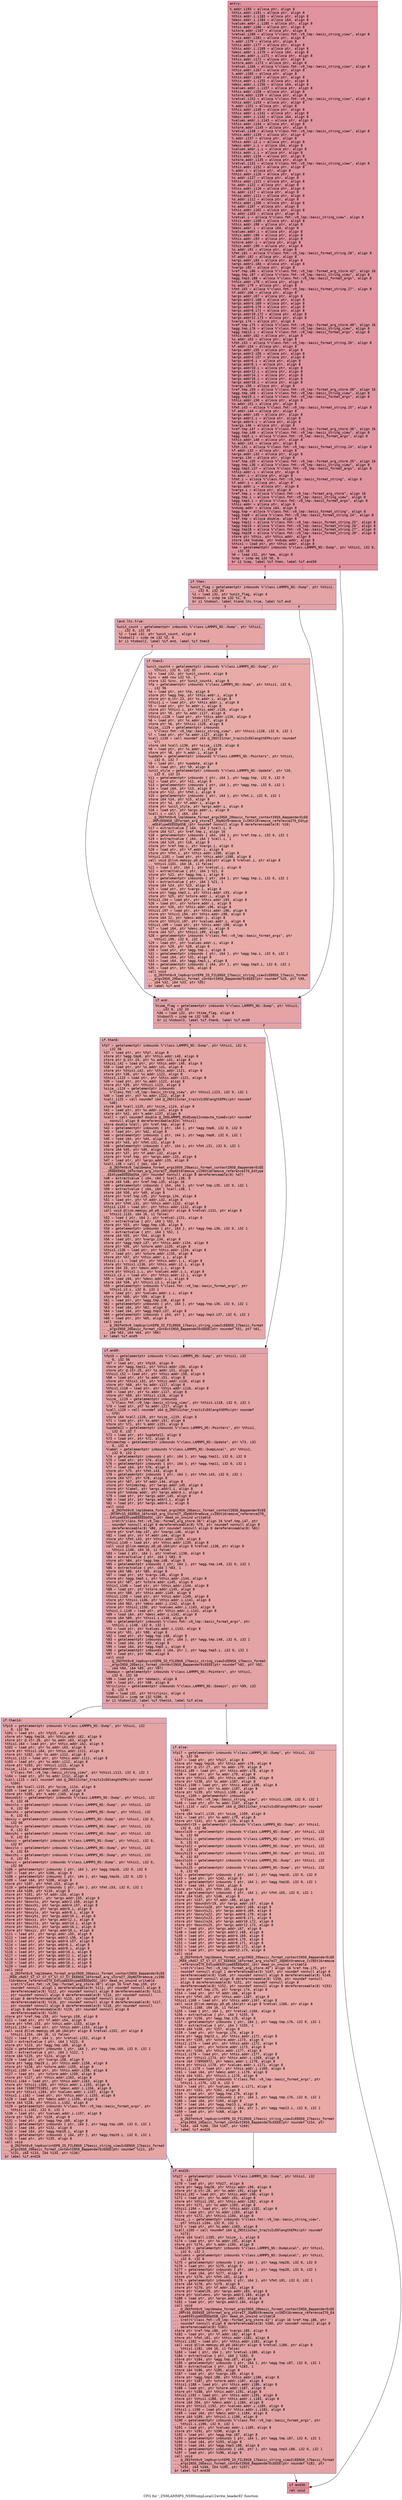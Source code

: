 digraph "CFG for '_ZN9LAMMPS_NS9DumpLocal12write_headerEl' function" {
	label="CFG for '_ZN9LAMMPS_NS9DumpLocal12write_headerEl' function";

	Node0x55e11c5888f0 [shape=record,color="#b70d28ff", style=filled, fillcolor="#b70d2870" fontname="Courier",label="{entry:\l|  %.addr.i193 = alloca ptr, align 8\l  %this.addr.i191 = alloca ptr, align 8\l  %this.addr.i.i183 = alloca ptr, align 8\l  %desc.addr.i.i184 = alloca i64, align 8\l  %values.addr.i.i185 = alloca ptr, align 8\l  %this.addr.i186 = alloca ptr, align 8\l  %store.addr.i187 = alloca ptr, align 8\l  %retval.i180 = alloca %\"class.fmt::v9_lmp::basic_string_view\", align 8\l  %this.addr.i181 = alloca ptr, align 8\l  %.addr.i179 = alloca ptr, align 8\l  %this.addr.i177 = alloca ptr, align 8\l  %this.addr.i.i169 = alloca ptr, align 8\l  %desc.addr.i.i170 = alloca i64, align 8\l  %values.addr.i.i171 = alloca ptr, align 8\l  %this.addr.i172 = alloca ptr, align 8\l  %store.addr.i173 = alloca ptr, align 8\l  %retval.i166 = alloca %\"class.fmt::v9_lmp::basic_string_view\", align 8\l  %this.addr.i167 = alloca ptr, align 8\l  %.addr.i165 = alloca ptr, align 8\l  %this.addr.i163 = alloca ptr, align 8\l  %this.addr.i.i155 = alloca ptr, align 8\l  %desc.addr.i.i156 = alloca i64, align 8\l  %values.addr.i.i157 = alloca ptr, align 8\l  %this.addr.i158 = alloca ptr, align 8\l  %store.addr.i159 = alloca ptr, align 8\l  %retval.i152 = alloca %\"class.fmt::v9_lmp::basic_string_view\", align 8\l  %this.addr.i153 = alloca ptr, align 8\l  %.addr.i151 = alloca ptr, align 8\l  %this.addr.i149 = alloca ptr, align 8\l  %this.addr.i.i141 = alloca ptr, align 8\l  %desc.addr.i.i142 = alloca i64, align 8\l  %values.addr.i.i143 = alloca ptr, align 8\l  %this.addr.i144 = alloca ptr, align 8\l  %store.addr.i145 = alloca ptr, align 8\l  %retval.i138 = alloca %\"class.fmt::v9_lmp::basic_string_view\", align 8\l  %this.addr.i139 = alloca ptr, align 8\l  %.addr.i137 = alloca ptr, align 8\l  %this.addr.i2.i = alloca ptr, align 8\l  %desc.addr.i.i = alloca i64, align 8\l  %values.addr.i.i = alloca ptr, align 8\l  %this.addr.i.i = alloca ptr, align 8\l  %this.addr.i134 = alloca ptr, align 8\l  %store.addr.i135 = alloca ptr, align 8\l  %retval.i131 = alloca %\"class.fmt::v9_lmp::basic_string_view\", align 8\l  %this.addr.i132 = alloca ptr, align 8\l  %.addr.i = alloca ptr, align 8\l  %this.addr.i126 = alloca ptr, align 8\l  %s.addr.i127 = alloca ptr, align 8\l  %this.addr.i121 = alloca ptr, align 8\l  %s.addr.i122 = alloca ptr, align 8\l  %this.addr.i116 = alloca ptr, align 8\l  %s.addr.i117 = alloca ptr, align 8\l  %this.addr.i111 = alloca ptr, align 8\l  %s.addr.i112 = alloca ptr, align 8\l  %this.addr.i106 = alloca ptr, align 8\l  %s.addr.i107 = alloca ptr, align 8\l  %this.addr.i102 = alloca ptr, align 8\l  %s.addr.i103 = alloca ptr, align 8\l  %retval.i = alloca %\"class.fmt::v9_lmp::basic_string_view\", align 8\l  %this.addr.i100 = alloca ptr, align 8\l  %this.addr.i98 = alloca ptr, align 8\l  %desc.addr.i = alloca i64, align 8\l  %values.addr.i = alloca ptr, align 8\l  %this.addr.i96 = alloca ptr, align 8\l  %this.addr.i93 = alloca ptr, align 8\l  %store.addr.i = alloca ptr, align 8\l  %this.addr.i90 = alloca ptr, align 8\l  %s.addr.i91 = alloca ptr, align 8\l  %fmt.i81 = alloca %\"class.fmt::v9_lmp::basic_format_string.28\", align 8\l  %f.addr.i82 = alloca ptr, align 8\l  %args.addr.i83 = alloca ptr, align 8\l  %args.addr2.i84 = alloca ptr, align 8\l  %vargs.i85 = alloca ptr, align 8\l  %ref.tmp.i86 = alloca %\"class.fmt::v9_lmp::format_arg_store.42\", align 16\l  %agg.tmp.i87 = alloca %\"class.fmt::v9_lmp::basic_string_view\", align 8\l  %agg.tmp3.i88 = alloca %\"class.fmt::v9_lmp::basic_format_args\", align 8\l  %this.addr.i78 = alloca ptr, align 8\l  %s.addr.i79 = alloca ptr, align 8\l  %fmt.i65 = alloca %\"class.fmt::v9_lmp::basic_format_string.27\", align 8\l  %f.addr.i66 = alloca ptr, align 8\l  %args.addr.i67 = alloca ptr, align 8\l  %args.addr2.i68 = alloca ptr, align 8\l  %args.addr4.i69 = alloca ptr, align 8\l  %args.addr6.i70 = alloca ptr, align 8\l  %args.addr8.i71 = alloca ptr, align 8\l  %args.addr10.i72 = alloca ptr, align 8\l  %args.addr12.i73 = alloca ptr, align 8\l  %vargs.i74 = alloca ptr, align 8\l  %ref.tmp.i75 = alloca %\"class.fmt::v9_lmp::format_arg_store.40\", align 16\l  %agg.tmp.i76 = alloca %\"class.fmt::v9_lmp::basic_string_view\", align 8\l  %agg.tmp13.i = alloca %\"class.fmt::v9_lmp::basic_format_args\", align 8\l  %this.addr.i62 = alloca ptr, align 8\l  %s.addr.i63 = alloca ptr, align 8\l  %fmt.i53 = alloca %\"class.fmt::v9_lmp::basic_format_string.26\", align 8\l  %f.addr.i54 = alloca ptr, align 8\l  %args.addr.i55 = alloca ptr, align 8\l  %args.addr2.i56 = alloca ptr, align 8\l  %args.addr4.i57 = alloca ptr, align 8\l  %args.addr6.i = alloca ptr, align 8\l  %args.addr8.i = alloca ptr, align 8\l  %args.addr10.i = alloca ptr, align 8\l  %args.addr12.i = alloca ptr, align 8\l  %args.addr14.i = alloca ptr, align 8\l  %args.addr16.i = alloca ptr, align 8\l  %args.addr18.i = alloca ptr, align 8\l  %vargs.i58 = alloca ptr, align 8\l  %ref.tmp.i59 = alloca %\"class.fmt::v9_lmp::format_arg_store.38\", align 16\l  %agg.tmp.i60 = alloca %\"class.fmt::v9_lmp::basic_string_view\", align 8\l  %agg.tmp19.i = alloca %\"class.fmt::v9_lmp::basic_format_args\", align 8\l  %this.addr.i50 = alloca ptr, align 8\l  %s.addr.i51 = alloca ptr, align 8\l  %fmt.i43 = alloca %\"class.fmt::v9_lmp::basic_format_string.25\", align 8\l  %f.addr.i44 = alloca ptr, align 8\l  %args.addr.i45 = alloca ptr, align 8\l  %args.addr2.i = alloca ptr, align 8\l  %args.addr4.i = alloca ptr, align 8\l  %vargs.i46 = alloca ptr, align 8\l  %ref.tmp.i47 = alloca %\"class.fmt::v9_lmp::format_arg_store.36\", align 16\l  %agg.tmp.i48 = alloca %\"class.fmt::v9_lmp::basic_string_view\", align 8\l  %agg.tmp5.i = alloca %\"class.fmt::v9_lmp::basic_format_args\", align 8\l  %this.addr.i40 = alloca ptr, align 8\l  %s.addr.i41 = alloca ptr, align 8\l  %fmt.i31 = alloca %\"class.fmt::v9_lmp::basic_format_string.24\", align 8\l  %f.addr.i32 = alloca ptr, align 8\l  %args.addr.i33 = alloca ptr, align 8\l  %vargs.i34 = alloca ptr, align 8\l  %ref.tmp.i35 = alloca %\"class.fmt::v9_lmp::format_arg_store.35\", align 16\l  %agg.tmp.i36 = alloca %\"class.fmt::v9_lmp::basic_string_view\", align 8\l  %agg.tmp3.i37 = alloca %\"class.fmt::v9_lmp::basic_format_args\", align 8\l  %this.addr.i = alloca ptr, align 8\l  %s.addr.i = alloca ptr, align 8\l  %fmt.i = alloca %\"class.fmt::v9_lmp::basic_format_string\", align 8\l  %f.addr.i = alloca ptr, align 8\l  %args.addr.i = alloca ptr, align 8\l  %vargs.i = alloca ptr, align 8\l  %ref.tmp.i = alloca %\"class.fmt::v9_lmp::format_arg_store\", align 16\l  %agg.tmp.i = alloca %\"class.fmt::v9_lmp::basic_string_view\", align 8\l  %agg.tmp3.i = alloca %\"class.fmt::v9_lmp::basic_format_args\", align 8\l  %this.addr = alloca ptr, align 8\l  %ndump.addr = alloca i64, align 8\l  %agg.tmp = alloca %\"class.fmt::v9_lmp::basic_format_string\", align 8\l  %agg.tmp8 = alloca %\"class.fmt::v9_lmp::basic_format_string.24\", align 8\l  %ref.tmp = alloca double, align 8\l  %agg.tmp11 = alloca %\"class.fmt::v9_lmp::basic_format_string.25\", align 8\l  %agg.tmp16 = alloca %\"class.fmt::v9_lmp::basic_format_string.26\", align 8\l  %agg.tmp18 = alloca %\"class.fmt::v9_lmp::basic_format_string.27\", align 8\l  %agg.tmp28 = alloca %\"class.fmt::v9_lmp::basic_format_string.28\", align 8\l  store ptr %this, ptr %this.addr, align 8\l  store i64 %ndump, ptr %ndump.addr, align 8\l  %this1 = load ptr, ptr %this.addr, align 8\l  %me = getelementptr inbounds %\"class.LAMMPS_NS::Dump\", ptr %this1, i32 0,\l... i32 10\l  %0 = load i32, ptr %me, align 8\l  %cmp = icmp eq i32 %0, 0\l  br i1 %cmp, label %if.then, label %if.end30\l|{<s0>T|<s1>F}}"];
	Node0x55e11c5888f0:s0 -> Node0x55e11c5943d0[tooltip="entry -> if.then\nProbability 37.50%" ];
	Node0x55e11c5888f0:s1 -> Node0x55e11c594440[tooltip="entry -> if.end30\nProbability 62.50%" ];
	Node0x55e11c5943d0 [shape=record,color="#3d50c3ff", style=filled, fillcolor="#c32e3170" fontname="Courier",label="{if.then:\l|  %unit_flag = getelementptr inbounds %\"class.LAMMPS_NS::Dump\", ptr %this1,\l... i32 0, i32 34\l  %1 = load i32, ptr %unit_flag, align 4\l  %tobool = icmp ne i32 %1, 0\l  br i1 %tobool, label %land.lhs.true, label %if.end\l|{<s0>T|<s1>F}}"];
	Node0x55e11c5943d0:s0 -> Node0x55e11c594790[tooltip="if.then -> land.lhs.true\nProbability 62.50%" ];
	Node0x55e11c5943d0:s1 -> Node0x55e11c594810[tooltip="if.then -> if.end\nProbability 37.50%" ];
	Node0x55e11c594790 [shape=record,color="#3d50c3ff", style=filled, fillcolor="#c5333470" fontname="Courier",label="{land.lhs.true:\l|  %unit_count = getelementptr inbounds %\"class.LAMMPS_NS::Dump\", ptr %this1,\l... i32 0, i32 35\l  %2 = load i32, ptr %unit_count, align 8\l  %tobool2 = icmp ne i32 %2, 0\l  br i1 %tobool2, label %if.end, label %if.then3\l|{<s0>T|<s1>F}}"];
	Node0x55e11c594790:s0 -> Node0x55e11c594810[tooltip="land.lhs.true -> if.end\nProbability 62.50%" ];
	Node0x55e11c594790:s1 -> Node0x55e11c594b80[tooltip="land.lhs.true -> if.then3\nProbability 37.50%" ];
	Node0x55e11c594b80 [shape=record,color="#3d50c3ff", style=filled, fillcolor="#cc403a70" fontname="Courier",label="{if.then3:\l|  %unit_count4 = getelementptr inbounds %\"class.LAMMPS_NS::Dump\", ptr\l... %this1, i32 0, i32 35\l  %3 = load i32, ptr %unit_count4, align 8\l  %inc = add nsw i32 %3, 1\l  store i32 %inc, ptr %unit_count4, align 8\l  %fp = getelementptr inbounds %\"class.LAMMPS_NS::Dump\", ptr %this1, i32 0,\l... i32 56\l  %4 = load ptr, ptr %fp, align 8\l  store ptr %agg.tmp, ptr %this.addr.i, align 8\l  store ptr @.str.23, ptr %s.addr.i, align 8\l  %this1.i = load ptr, ptr %this.addr.i, align 8\l  %5 = load ptr, ptr %s.addr.i, align 8\l  store ptr %this1.i, ptr %this.addr.i126, align 8\l  store ptr %5, ptr %s.addr.i127, align 8\l  %this1.i128 = load ptr, ptr %this.addr.i126, align 8\l  %6 = load ptr, ptr %s.addr.i127, align 8\l  store ptr %6, ptr %this1.i128, align 8\l  %size_.i129 = getelementptr inbounds\l... %\"class.fmt::v9_lmp::basic_string_view\", ptr %this1.i128, i32 0, i32 1\l  %7 = load ptr, ptr %s.addr.i127, align 8\l  %call.i130 = call noundef i64 @_ZNSt11char_traitsIcE6lengthEPKc(ptr noundef\l... %7)\l  store i64 %call.i130, ptr %size_.i129, align 8\l  %8 = load ptr, ptr %s.addr.i, align 8\l  store ptr %8, ptr %.addr.i, align 8\l  %update = getelementptr inbounds %\"class.LAMMPS_NS::Pointers\", ptr %this1,\l... i32 0, i32 7\l  %9 = load ptr, ptr %update, align 8\l  %10 = load ptr, ptr %9, align 8\l  %unit_style = getelementptr inbounds %\"class.LAMMPS_NS::Update\", ptr %10,\l... i32 0, i32 23\l  %11 = getelementptr inbounds \{ ptr, i64 \}, ptr %agg.tmp, i32 0, i32 0\l  %12 = load ptr, ptr %11, align 8\l  %13 = getelementptr inbounds \{ ptr, i64 \}, ptr %agg.tmp, i32 0, i32 1\l  %14 = load i64, ptr %13, align 8\l  store ptr %12, ptr %fmt.i, align 8\l  %15 = getelementptr inbounds \{ ptr, i64 \}, ptr %fmt.i, i32 0, i32 1\l  store i64 %14, ptr %15, align 8\l  store ptr %4, ptr %f.addr.i, align 8\l  store ptr %unit_style, ptr %args.addr.i, align 8\l  %16 = load ptr, ptr %args.addr.i, align 8\l  %call.i = call \{ i64, i64 \}\l... @_ZN3fmt6v9_lmp16make_format_argsINS0_20basic_format_contextINS0_8appenderEcEE\l...JRPcEEENS0_16format_arg_storeIT_JDpNSt9remove_cvINSt16remove_referenceIT0_E4typ\l...eEE4typeEEEEDpOSB_(ptr noundef nonnull align 8 dereferenceable(8) %16)\l  %17 = extractvalue \{ i64, i64 \} %call.i, 0\l  store i64 %17, ptr %ref.tmp.i, align 16\l  %18 = getelementptr inbounds \{ i64, i64 \}, ptr %ref.tmp.i, i32 0, i32 1\l  %19 = extractvalue \{ i64, i64 \} %call.i, 1\l  store i64 %19, ptr %18, align 8\l  store ptr %ref.tmp.i, ptr %vargs.i, align 8\l  %20 = load ptr, ptr %f.addr.i, align 8\l  store ptr %fmt.i, ptr %this.addr.i100, align 8\l  %this1.i101 = load ptr, ptr %this.addr.i100, align 8\l  call void @llvm.memcpy.p0.p0.i64(ptr align 8 %retval.i, ptr align 8\l... %this1.i101, i64 16, i1 false)\l  %21 = load \{ ptr, i64 \}, ptr %retval.i, align 8\l  %22 = extractvalue \{ ptr, i64 \} %21, 0\l  store ptr %22, ptr %agg.tmp.i, align 8\l  %23 = getelementptr inbounds \{ ptr, i64 \}, ptr %agg.tmp.i, i32 0, i32 1\l  %24 = extractvalue \{ ptr, i64 \} %21, 1\l  store i64 %24, ptr %23, align 8\l  %25 = load ptr, ptr %vargs.i, align 8\l  store ptr %agg.tmp3.i, ptr %this.addr.i93, align 8\l  store ptr %25, ptr %store.addr.i, align 8\l  %this1.i94 = load ptr, ptr %this.addr.i93, align 8\l  %26 = load ptr, ptr %store.addr.i, align 8\l  store ptr %26, ptr %this.addr.i96, align 8\l  %this1.i97 = load ptr, ptr %this.addr.i96, align 8\l  store ptr %this1.i94, ptr %this.addr.i98, align 8\l  store i64 12, ptr %desc.addr.i, align 8\l  store ptr %this1.i97, ptr %values.addr.i, align 8\l  %this1.i99 = load ptr, ptr %this.addr.i98, align 8\l  %27 = load i64, ptr %desc.addr.i, align 8\l  store i64 %27, ptr %this1.i99, align 8\l  %28 = getelementptr inbounds %\"class.fmt::v9_lmp::basic_format_args\", ptr\l... %this1.i99, i32 0, i32 1\l  %29 = load ptr, ptr %values.addr.i, align 8\l  store ptr %29, ptr %28, align 8\l  %30 = load ptr, ptr %agg.tmp.i, align 8\l  %31 = getelementptr inbounds \{ ptr, i64 \}, ptr %agg.tmp.i, i32 0, i32 1\l  %32 = load i64, ptr %31, align 8\l  %33 = load i64, ptr %agg.tmp3.i, align 8\l  %34 = getelementptr inbounds \{ i64, ptr \}, ptr %agg.tmp3.i, i32 0, i32 1\l  %35 = load ptr, ptr %34, align 8\l  call void\l... @_ZN3fmt6v9_lmp6vprintEP8_IO_FILENS0_17basic_string_viewIcEENS0_17basic_format\l..._argsINS0_20basic_format_contextINS0_8appenderEcEEEE(ptr noundef %20, ptr %30,\l... i64 %32, i64 %33, ptr %35)\l  br label %if.end\l}"];
	Node0x55e11c594b80 -> Node0x55e11c594810[tooltip="if.then3 -> if.end\nProbability 100.00%" ];
	Node0x55e11c594810 [shape=record,color="#3d50c3ff", style=filled, fillcolor="#c32e3170" fontname="Courier",label="{if.end:\l|  %time_flag = getelementptr inbounds %\"class.LAMMPS_NS::Dump\", ptr %this1,\l... i32 0, i32 33\l  %36 = load i32, ptr %time_flag, align 8\l  %tobool5 = icmp ne i32 %36, 0\l  br i1 %tobool5, label %if.then6, label %if.end9\l|{<s0>T|<s1>F}}"];
	Node0x55e11c594810:s0 -> Node0x55e11c599270[tooltip="if.end -> if.then6\nProbability 62.50%" ];
	Node0x55e11c594810:s1 -> Node0x55e11c5992f0[tooltip="if.end -> if.end9\nProbability 37.50%" ];
	Node0x55e11c599270 [shape=record,color="#3d50c3ff", style=filled, fillcolor="#c5333470" fontname="Courier",label="{if.then6:\l|  %fp7 = getelementptr inbounds %\"class.LAMMPS_NS::Dump\", ptr %this1, i32 0,\l... i32 56\l  %37 = load ptr, ptr %fp7, align 8\l  store ptr %agg.tmp8, ptr %this.addr.i40, align 8\l  store ptr @.str.24, ptr %s.addr.i41, align 8\l  %this1.i42 = load ptr, ptr %this.addr.i40, align 8\l  %38 = load ptr, ptr %s.addr.i41, align 8\l  store ptr %this1.i42, ptr %this.addr.i121, align 8\l  store ptr %38, ptr %s.addr.i122, align 8\l  %this1.i123 = load ptr, ptr %this.addr.i121, align 8\l  %39 = load ptr, ptr %s.addr.i122, align 8\l  store ptr %39, ptr %this1.i123, align 8\l  %size_.i124 = getelementptr inbounds\l... %\"class.fmt::v9_lmp::basic_string_view\", ptr %this1.i123, i32 0, i32 1\l  %40 = load ptr, ptr %s.addr.i122, align 8\l  %call.i125 = call noundef i64 @_ZNSt11char_traitsIcE6lengthEPKc(ptr noundef\l... %40)\l  store i64 %call.i125, ptr %size_.i124, align 8\l  %41 = load ptr, ptr %s.addr.i41, align 8\l  store ptr %41, ptr %.addr.i137, align 8\l  %call = call noundef double @_ZN9LAMMPS_NS4Dump12compute_timeEv(ptr noundef\l... nonnull align 8 dereferenceable(824) %this1)\l  store double %call, ptr %ref.tmp, align 8\l  %42 = getelementptr inbounds \{ ptr, i64 \}, ptr %agg.tmp8, i32 0, i32 0\l  %43 = load ptr, ptr %42, align 8\l  %44 = getelementptr inbounds \{ ptr, i64 \}, ptr %agg.tmp8, i32 0, i32 1\l  %45 = load i64, ptr %44, align 8\l  store ptr %43, ptr %fmt.i31, align 8\l  %46 = getelementptr inbounds \{ ptr, i64 \}, ptr %fmt.i31, i32 0, i32 1\l  store i64 %45, ptr %46, align 8\l  store ptr %37, ptr %f.addr.i32, align 8\l  store ptr %ref.tmp, ptr %args.addr.i33, align 8\l  %47 = load ptr, ptr %args.addr.i33, align 8\l  %call.i38 = call \{ i64, i64 \}\l... @_ZN3fmt6v9_lmp16make_format_argsINS0_20basic_format_contextINS0_8appenderEcEE\l...JRdEEENS0_16format_arg_storeIT_JDpNSt9remove_cvINSt16remove_referenceIT0_E4type\l...EE4typeEEEEDpOSA_(ptr noundef nonnull align 8 dereferenceable(8) %47)\l  %48 = extractvalue \{ i64, i64 \} %call.i38, 0\l  store i64 %48, ptr %ref.tmp.i35, align 16\l  %49 = getelementptr inbounds \{ i64, i64 \}, ptr %ref.tmp.i35, i32 0, i32 1\l  %50 = extractvalue \{ i64, i64 \} %call.i38, 1\l  store i64 %50, ptr %49, align 8\l  store ptr %ref.tmp.i35, ptr %vargs.i34, align 8\l  %51 = load ptr, ptr %f.addr.i32, align 8\l  store ptr %fmt.i31, ptr %this.addr.i132, align 8\l  %this1.i133 = load ptr, ptr %this.addr.i132, align 8\l  call void @llvm.memcpy.p0.p0.i64(ptr align 8 %retval.i131, ptr align 8\l... %this1.i133, i64 16, i1 false)\l  %52 = load \{ ptr, i64 \}, ptr %retval.i131, align 8\l  %53 = extractvalue \{ ptr, i64 \} %52, 0\l  store ptr %53, ptr %agg.tmp.i36, align 8\l  %54 = getelementptr inbounds \{ ptr, i64 \}, ptr %agg.tmp.i36, i32 0, i32 1\l  %55 = extractvalue \{ ptr, i64 \} %52, 1\l  store i64 %55, ptr %54, align 8\l  %56 = load ptr, ptr %vargs.i34, align 8\l  store ptr %agg.tmp3.i37, ptr %this.addr.i134, align 8\l  store ptr %56, ptr %store.addr.i135, align 8\l  %this1.i136 = load ptr, ptr %this.addr.i134, align 8\l  %57 = load ptr, ptr %store.addr.i135, align 8\l  store ptr %57, ptr %this.addr.i.i, align 8\l  %this1.i.i = load ptr, ptr %this.addr.i.i, align 8\l  store ptr %this1.i136, ptr %this.addr.i2.i, align 8\l  store i64 10, ptr %desc.addr.i.i, align 8\l  store ptr %this1.i.i, ptr %values.addr.i.i, align 8\l  %this1.i3.i = load ptr, ptr %this.addr.i2.i, align 8\l  %58 = load i64, ptr %desc.addr.i.i, align 8\l  store i64 %58, ptr %this1.i3.i, align 8\l  %59 = getelementptr inbounds %\"class.fmt::v9_lmp::basic_format_args\", ptr\l... %this1.i3.i, i32 0, i32 1\l  %60 = load ptr, ptr %values.addr.i.i, align 8\l  store ptr %60, ptr %59, align 8\l  %61 = load ptr, ptr %agg.tmp.i36, align 8\l  %62 = getelementptr inbounds \{ ptr, i64 \}, ptr %agg.tmp.i36, i32 0, i32 1\l  %63 = load i64, ptr %62, align 8\l  %64 = load i64, ptr %agg.tmp3.i37, align 8\l  %65 = getelementptr inbounds \{ i64, ptr \}, ptr %agg.tmp3.i37, i32 0, i32 1\l  %66 = load ptr, ptr %65, align 8\l  call void\l... @_ZN3fmt6v9_lmp6vprintEP8_IO_FILENS0_17basic_string_viewIcEENS0_17basic_format\l..._argsINS0_20basic_format_contextINS0_8appenderEcEEEE(ptr noundef %51, ptr %61,\l... i64 %63, i64 %64, ptr %66)\l  br label %if.end9\l}"];
	Node0x55e11c599270 -> Node0x55e11c5992f0[tooltip="if.then6 -> if.end9\nProbability 100.00%" ];
	Node0x55e11c5992f0 [shape=record,color="#3d50c3ff", style=filled, fillcolor="#c32e3170" fontname="Courier",label="{if.end9:\l|  %fp10 = getelementptr inbounds %\"class.LAMMPS_NS::Dump\", ptr %this1, i32\l... 0, i32 56\l  %67 = load ptr, ptr %fp10, align 8\l  store ptr %agg.tmp11, ptr %this.addr.i50, align 8\l  store ptr @.str.25, ptr %s.addr.i51, align 8\l  %this1.i52 = load ptr, ptr %this.addr.i50, align 8\l  %68 = load ptr, ptr %s.addr.i51, align 8\l  store ptr %this1.i52, ptr %this.addr.i116, align 8\l  store ptr %68, ptr %s.addr.i117, align 8\l  %this1.i118 = load ptr, ptr %this.addr.i116, align 8\l  %69 = load ptr, ptr %s.addr.i117, align 8\l  store ptr %69, ptr %this1.i118, align 8\l  %size_.i119 = getelementptr inbounds\l... %\"class.fmt::v9_lmp::basic_string_view\", ptr %this1.i118, i32 0, i32 1\l  %70 = load ptr, ptr %s.addr.i117, align 8\l  %call.i120 = call noundef i64 @_ZNSt11char_traitsIcE6lengthEPKc(ptr noundef\l... %70)\l  store i64 %call.i120, ptr %size_.i119, align 8\l  %71 = load ptr, ptr %s.addr.i51, align 8\l  store ptr %71, ptr %.addr.i151, align 8\l  %update12 = getelementptr inbounds %\"class.LAMMPS_NS::Pointers\", ptr %this1,\l... i32 0, i32 7\l  %72 = load ptr, ptr %update12, align 8\l  %73 = load ptr, ptr %72, align 8\l  %ntimestep = getelementptr inbounds %\"class.LAMMPS_NS::Update\", ptr %73, i32\l... 0, i32 4\l  %label = getelementptr inbounds %\"class.LAMMPS_NS::DumpLocal\", ptr %this1,\l... i32 0, i32 2\l  %74 = getelementptr inbounds \{ ptr, i64 \}, ptr %agg.tmp11, i32 0, i32 0\l  %75 = load ptr, ptr %74, align 8\l  %76 = getelementptr inbounds \{ ptr, i64 \}, ptr %agg.tmp11, i32 0, i32 1\l  %77 = load i64, ptr %76, align 8\l  store ptr %75, ptr %fmt.i43, align 8\l  %78 = getelementptr inbounds \{ ptr, i64 \}, ptr %fmt.i43, i32 0, i32 1\l  store i64 %77, ptr %78, align 8\l  store ptr %67, ptr %f.addr.i44, align 8\l  store ptr %ntimestep, ptr %args.addr.i45, align 8\l  store ptr %label, ptr %args.addr2.i, align 8\l  store ptr %ndump.addr, ptr %args.addr4.i, align 8\l  %79 = load ptr, ptr %args.addr.i45, align 8\l  %80 = load ptr, ptr %args.addr2.i, align 8\l  %81 = load ptr, ptr %args.addr4.i, align 8\l  call void\l... @_ZN3fmt6v9_lmp16make_format_argsINS0_20basic_format_contextINS0_8appenderEcEE\l...JRlRPcS5_EEENS0_16format_arg_storeIT_JDpNSt9remove_cvINSt16remove_referenceIT0_\l...E4typeEE4typeEEEEDpOSC_(ptr dead_on_unwind writable\l... sret(%\"class.fmt::v9_lmp::format_arg_store.36\") align 16 %ref.tmp.i47, ptr\l... noundef nonnull align 8 dereferenceable(8) %79, ptr noundef nonnull align 8\l... dereferenceable(8) %80, ptr noundef nonnull align 8 dereferenceable(8) %81)\l  store ptr %ref.tmp.i47, ptr %vargs.i46, align 8\l  %82 = load ptr, ptr %f.addr.i44, align 8\l  store ptr %fmt.i43, ptr %this.addr.i139, align 8\l  %this1.i140 = load ptr, ptr %this.addr.i139, align 8\l  call void @llvm.memcpy.p0.p0.i64(ptr align 8 %retval.i138, ptr align 8\l... %this1.i140, i64 16, i1 false)\l  %83 = load \{ ptr, i64 \}, ptr %retval.i138, align 8\l  %84 = extractvalue \{ ptr, i64 \} %83, 0\l  store ptr %84, ptr %agg.tmp.i48, align 8\l  %85 = getelementptr inbounds \{ ptr, i64 \}, ptr %agg.tmp.i48, i32 0, i32 1\l  %86 = extractvalue \{ ptr, i64 \} %83, 1\l  store i64 %86, ptr %85, align 8\l  %87 = load ptr, ptr %vargs.i46, align 8\l  store ptr %agg.tmp5.i, ptr %this.addr.i144, align 8\l  store ptr %87, ptr %store.addr.i145, align 8\l  %this1.i146 = load ptr, ptr %this.addr.i144, align 8\l  %88 = load ptr, ptr %store.addr.i145, align 8\l  store ptr %88, ptr %this.addr.i149, align 8\l  %this1.i150 = load ptr, ptr %this.addr.i149, align 8\l  store ptr %this1.i146, ptr %this.addr.i.i141, align 8\l  store i64 963, ptr %desc.addr.i.i142, align 8\l  store ptr %this1.i150, ptr %values.addr.i.i143, align 8\l  %this1.i.i148 = load ptr, ptr %this.addr.i.i141, align 8\l  %89 = load i64, ptr %desc.addr.i.i142, align 8\l  store i64 %89, ptr %this1.i.i148, align 8\l  %90 = getelementptr inbounds %\"class.fmt::v9_lmp::basic_format_args\", ptr\l... %this1.i.i148, i32 0, i32 1\l  %91 = load ptr, ptr %values.addr.i.i143, align 8\l  store ptr %91, ptr %90, align 8\l  %92 = load ptr, ptr %agg.tmp.i48, align 8\l  %93 = getelementptr inbounds \{ ptr, i64 \}, ptr %agg.tmp.i48, i32 0, i32 1\l  %94 = load i64, ptr %93, align 8\l  %95 = load i64, ptr %agg.tmp5.i, align 8\l  %96 = getelementptr inbounds \{ i64, ptr \}, ptr %agg.tmp5.i, i32 0, i32 1\l  %97 = load ptr, ptr %96, align 8\l  call void\l... @_ZN3fmt6v9_lmp6vprintEP8_IO_FILENS0_17basic_string_viewIcEENS0_17basic_format\l..._argsINS0_20basic_format_contextINS0_8appenderEcEEEE(ptr noundef %82, ptr %92,\l... i64 %94, i64 %95, ptr %97)\l  %domain = getelementptr inbounds %\"class.LAMMPS_NS::Pointers\", ptr %this1,\l... i32 0, i32 10\l  %98 = load ptr, ptr %domain, align 8\l  %99 = load ptr, ptr %98, align 8\l  %triclinic = getelementptr inbounds %\"class.LAMMPS_NS::Domain\", ptr %99, i32\l... 0, i32 9\l  %100 = load i32, ptr %triclinic, align 4\l  %tobool13 = icmp ne i32 %100, 0\l  br i1 %tobool13, label %if.then14, label %if.else\l|{<s0>T|<s1>F}}"];
	Node0x55e11c5992f0:s0 -> Node0x55e11c59aec0[tooltip="if.end9 -> if.then14\nProbability 62.50%" ];
	Node0x55e11c5992f0:s1 -> Node0x55e11c59afa0[tooltip="if.end9 -> if.else\nProbability 37.50%" ];
	Node0x55e11c59aec0 [shape=record,color="#3d50c3ff", style=filled, fillcolor="#c5333470" fontname="Courier",label="{if.then14:\l|  %fp15 = getelementptr inbounds %\"class.LAMMPS_NS::Dump\", ptr %this1, i32\l... 0, i32 56\l  %101 = load ptr, ptr %fp15, align 8\l  store ptr %agg.tmp16, ptr %this.addr.i62, align 8\l  store ptr @.str.26, ptr %s.addr.i63, align 8\l  %this1.i64 = load ptr, ptr %this.addr.i62, align 8\l  %102 = load ptr, ptr %s.addr.i63, align 8\l  store ptr %this1.i64, ptr %this.addr.i111, align 8\l  store ptr %102, ptr %s.addr.i112, align 8\l  %this1.i113 = load ptr, ptr %this.addr.i111, align 8\l  %103 = load ptr, ptr %s.addr.i112, align 8\l  store ptr %103, ptr %this1.i113, align 8\l  %size_.i114 = getelementptr inbounds\l... %\"class.fmt::v9_lmp::basic_string_view\", ptr %this1.i113, i32 0, i32 1\l  %104 = load ptr, ptr %s.addr.i112, align 8\l  %call.i115 = call noundef i64 @_ZNSt11char_traitsIcE6lengthEPKc(ptr noundef\l... %104)\l  store i64 %call.i115, ptr %size_.i114, align 8\l  %105 = load ptr, ptr %s.addr.i63, align 8\l  store ptr %105, ptr %.addr.i165, align 8\l  %boundstr = getelementptr inbounds %\"class.LAMMPS_NS::Dump\", ptr %this1, i32\l... 0, i32 46\l  %boxxlo = getelementptr inbounds %\"class.LAMMPS_NS::Dump\", ptr %this1, i32\l... 0, i32 60\l  %boxxhi = getelementptr inbounds %\"class.LAMMPS_NS::Dump\", ptr %this1, i32\l... 0, i32 61\l  %boxxy = getelementptr inbounds %\"class.LAMMPS_NS::Dump\", ptr %this1, i32 0,\l... i32 66\l  %boxylo = getelementptr inbounds %\"class.LAMMPS_NS::Dump\", ptr %this1, i32\l... 0, i32 62\l  %boxyhi = getelementptr inbounds %\"class.LAMMPS_NS::Dump\", ptr %this1, i32\l... 0, i32 63\l  %boxxz = getelementptr inbounds %\"class.LAMMPS_NS::Dump\", ptr %this1, i32 0,\l... i32 67\l  %boxzlo = getelementptr inbounds %\"class.LAMMPS_NS::Dump\", ptr %this1, i32\l... 0, i32 64\l  %boxzhi = getelementptr inbounds %\"class.LAMMPS_NS::Dump\", ptr %this1, i32\l... 0, i32 65\l  %boxyz = getelementptr inbounds %\"class.LAMMPS_NS::Dump\", ptr %this1, i32 0,\l... i32 68\l  %106 = getelementptr inbounds \{ ptr, i64 \}, ptr %agg.tmp16, i32 0, i32 0\l  %107 = load ptr, ptr %106, align 8\l  %108 = getelementptr inbounds \{ ptr, i64 \}, ptr %agg.tmp16, i32 0, i32 1\l  %109 = load i64, ptr %108, align 8\l  store ptr %107, ptr %fmt.i53, align 8\l  %110 = getelementptr inbounds \{ ptr, i64 \}, ptr %fmt.i53, i32 0, i32 1\l  store i64 %109, ptr %110, align 8\l  store ptr %101, ptr %f.addr.i54, align 8\l  store ptr %boundstr, ptr %args.addr.i55, align 8\l  store ptr %boxxlo, ptr %args.addr2.i56, align 8\l  store ptr %boxxhi, ptr %args.addr4.i57, align 8\l  store ptr %boxxy, ptr %args.addr6.i, align 8\l  store ptr %boxylo, ptr %args.addr8.i, align 8\l  store ptr %boxyhi, ptr %args.addr10.i, align 8\l  store ptr %boxxz, ptr %args.addr12.i, align 8\l  store ptr %boxzlo, ptr %args.addr14.i, align 8\l  store ptr %boxzhi, ptr %args.addr16.i, align 8\l  store ptr %boxyz, ptr %args.addr18.i, align 8\l  %111 = load ptr, ptr %args.addr.i55, align 8\l  %112 = load ptr, ptr %args.addr2.i56, align 8\l  %113 = load ptr, ptr %args.addr4.i57, align 8\l  %114 = load ptr, ptr %args.addr6.i, align 8\l  %115 = load ptr, ptr %args.addr8.i, align 8\l  %116 = load ptr, ptr %args.addr10.i, align 8\l  %117 = load ptr, ptr %args.addr12.i, align 8\l  %118 = load ptr, ptr %args.addr14.i, align 8\l  %119 = load ptr, ptr %args.addr16.i, align 8\l  %120 = load ptr, ptr %args.addr18.i, align 8\l  call void\l... @_ZN3fmt6v9_lmp16make_format_argsINS0_20basic_format_contextINS0_8appenderEcEE\l...JRA9_cRdS7_S7_S7_S7_S7_S7_S7_S7_EEENS0_16format_arg_storeIT_JDpNSt9remove_cvINS\l...t16remove_referenceIT0_E4typeEE4typeEEEEDpOSC_(ptr dead_on_unwind writable\l... sret(%\"class.fmt::v9_lmp::format_arg_store.38\") align 16 %ref.tmp.i59, ptr\l... noundef nonnull align 1 dereferenceable(9) %111, ptr noundef nonnull align 8\l... dereferenceable(8) %112, ptr noundef nonnull align 8 dereferenceable(8) %113,\l... ptr noundef nonnull align 8 dereferenceable(8) %114, ptr noundef nonnull\l... align 8 dereferenceable(8) %115, ptr noundef nonnull align 8\l... dereferenceable(8) %116, ptr noundef nonnull align 8 dereferenceable(8) %117,\l... ptr noundef nonnull align 8 dereferenceable(8) %118, ptr noundef nonnull\l... align 8 dereferenceable(8) %119, ptr noundef nonnull align 8\l... dereferenceable(8) %120)\l  store ptr %ref.tmp.i59, ptr %vargs.i58, align 8\l  %121 = load ptr, ptr %f.addr.i54, align 8\l  store ptr %fmt.i53, ptr %this.addr.i153, align 8\l  %this1.i154 = load ptr, ptr %this.addr.i153, align 8\l  call void @llvm.memcpy.p0.p0.i64(ptr align 8 %retval.i152, ptr align 8\l... %this1.i154, i64 16, i1 false)\l  %122 = load \{ ptr, i64 \}, ptr %retval.i152, align 8\l  %123 = extractvalue \{ ptr, i64 \} %122, 0\l  store ptr %123, ptr %agg.tmp.i60, align 8\l  %124 = getelementptr inbounds \{ ptr, i64 \}, ptr %agg.tmp.i60, i32 0, i32 1\l  %125 = extractvalue \{ ptr, i64 \} %122, 1\l  store i64 %125, ptr %124, align 8\l  %126 = load ptr, ptr %vargs.i58, align 8\l  store ptr %agg.tmp19.i, ptr %this.addr.i158, align 8\l  store ptr %126, ptr %store.addr.i159, align 8\l  %this1.i160 = load ptr, ptr %this.addr.i158, align 8\l  %127 = load ptr, ptr %store.addr.i159, align 8\l  store ptr %127, ptr %this.addr.i163, align 8\l  %this1.i164 = load ptr, ptr %this.addr.i163, align 8\l  store ptr %this1.i160, ptr %this.addr.i.i155, align 8\l  store i64 733007751852, ptr %desc.addr.i.i156, align 8\l  store ptr %this1.i164, ptr %values.addr.i.i157, align 8\l  %this1.i.i162 = load ptr, ptr %this.addr.i.i155, align 8\l  %128 = load i64, ptr %desc.addr.i.i156, align 8\l  store i64 %128, ptr %this1.i.i162, align 8\l  %129 = getelementptr inbounds %\"class.fmt::v9_lmp::basic_format_args\", ptr\l... %this1.i.i162, i32 0, i32 1\l  %130 = load ptr, ptr %values.addr.i.i157, align 8\l  store ptr %130, ptr %129, align 8\l  %131 = load ptr, ptr %agg.tmp.i60, align 8\l  %132 = getelementptr inbounds \{ ptr, i64 \}, ptr %agg.tmp.i60, i32 0, i32 1\l  %133 = load i64, ptr %132, align 8\l  %134 = load i64, ptr %agg.tmp19.i, align 8\l  %135 = getelementptr inbounds \{ i64, ptr \}, ptr %agg.tmp19.i, i32 0, i32 1\l  %136 = load ptr, ptr %135, align 8\l  call void\l... @_ZN3fmt6v9_lmp6vprintEP8_IO_FILENS0_17basic_string_viewIcEENS0_17basic_format\l..._argsINS0_20basic_format_contextINS0_8appenderEcEEEE(ptr noundef %121, ptr\l... %131, i64 %133, i64 %134, ptr %136)\l  br label %if.end26\l}"];
	Node0x55e11c59aec0 -> Node0x55e11c5a5950[tooltip="if.then14 -> if.end26\nProbability 100.00%" ];
	Node0x55e11c59afa0 [shape=record,color="#3d50c3ff", style=filled, fillcolor="#ca3b3770" fontname="Courier",label="{if.else:\l|  %fp17 = getelementptr inbounds %\"class.LAMMPS_NS::Dump\", ptr %this1, i32\l... 0, i32 56\l  %137 = load ptr, ptr %fp17, align 8\l  store ptr %agg.tmp18, ptr %this.addr.i78, align 8\l  store ptr @.str.27, ptr %s.addr.i79, align 8\l  %this1.i80 = load ptr, ptr %this.addr.i78, align 8\l  %138 = load ptr, ptr %s.addr.i79, align 8\l  store ptr %this1.i80, ptr %this.addr.i106, align 8\l  store ptr %138, ptr %s.addr.i107, align 8\l  %this1.i108 = load ptr, ptr %this.addr.i106, align 8\l  %139 = load ptr, ptr %s.addr.i107, align 8\l  store ptr %139, ptr %this1.i108, align 8\l  %size_.i109 = getelementptr inbounds\l... %\"class.fmt::v9_lmp::basic_string_view\", ptr %this1.i108, i32 0, i32 1\l  %140 = load ptr, ptr %s.addr.i107, align 8\l  %call.i110 = call noundef i64 @_ZNSt11char_traitsIcE6lengthEPKc(ptr noundef\l... %140)\l  store i64 %call.i110, ptr %size_.i109, align 8\l  %141 = load ptr, ptr %s.addr.i79, align 8\l  store ptr %141, ptr %.addr.i179, align 8\l  %boundstr19 = getelementptr inbounds %\"class.LAMMPS_NS::Dump\", ptr %this1,\l... i32 0, i32 46\l  %boxxlo20 = getelementptr inbounds %\"class.LAMMPS_NS::Dump\", ptr %this1, i32\l... 0, i32 60\l  %boxxhi21 = getelementptr inbounds %\"class.LAMMPS_NS::Dump\", ptr %this1, i32\l... 0, i32 61\l  %boxylo22 = getelementptr inbounds %\"class.LAMMPS_NS::Dump\", ptr %this1, i32\l... 0, i32 62\l  %boxyhi23 = getelementptr inbounds %\"class.LAMMPS_NS::Dump\", ptr %this1, i32\l... 0, i32 63\l  %boxzlo24 = getelementptr inbounds %\"class.LAMMPS_NS::Dump\", ptr %this1, i32\l... 0, i32 64\l  %boxzhi25 = getelementptr inbounds %\"class.LAMMPS_NS::Dump\", ptr %this1, i32\l... 0, i32 65\l  %142 = getelementptr inbounds \{ ptr, i64 \}, ptr %agg.tmp18, i32 0, i32 0\l  %143 = load ptr, ptr %142, align 8\l  %144 = getelementptr inbounds \{ ptr, i64 \}, ptr %agg.tmp18, i32 0, i32 1\l  %145 = load i64, ptr %144, align 8\l  store ptr %143, ptr %fmt.i65, align 8\l  %146 = getelementptr inbounds \{ ptr, i64 \}, ptr %fmt.i65, i32 0, i32 1\l  store i64 %145, ptr %146, align 8\l  store ptr %137, ptr %f.addr.i66, align 8\l  store ptr %boundstr19, ptr %args.addr.i67, align 8\l  store ptr %boxxlo20, ptr %args.addr2.i68, align 8\l  store ptr %boxxhi21, ptr %args.addr4.i69, align 8\l  store ptr %boxylo22, ptr %args.addr6.i70, align 8\l  store ptr %boxyhi23, ptr %args.addr8.i71, align 8\l  store ptr %boxzlo24, ptr %args.addr10.i72, align 8\l  store ptr %boxzhi25, ptr %args.addr12.i73, align 8\l  %147 = load ptr, ptr %args.addr.i67, align 8\l  %148 = load ptr, ptr %args.addr2.i68, align 8\l  %149 = load ptr, ptr %args.addr4.i69, align 8\l  %150 = load ptr, ptr %args.addr6.i70, align 8\l  %151 = load ptr, ptr %args.addr8.i71, align 8\l  %152 = load ptr, ptr %args.addr10.i72, align 8\l  %153 = load ptr, ptr %args.addr12.i73, align 8\l  call void\l... @_ZN3fmt6v9_lmp16make_format_argsINS0_20basic_format_contextINS0_8appenderEcEE\l...JRA9_cRdS7_S7_S7_S7_S7_EEENS0_16format_arg_storeIT_JDpNSt9remove_cvINSt16remove\l..._referenceIT0_E4typeEE4typeEEEEDpOSC_(ptr dead_on_unwind writable\l... sret(%\"class.fmt::v9_lmp::format_arg_store.40\") align 16 %ref.tmp.i75, ptr\l... noundef nonnull align 1 dereferenceable(9) %147, ptr noundef nonnull align 8\l... dereferenceable(8) %148, ptr noundef nonnull align 8 dereferenceable(8) %149,\l... ptr noundef nonnull align 8 dereferenceable(8) %150, ptr noundef nonnull\l... align 8 dereferenceable(8) %151, ptr noundef nonnull align 8\l... dereferenceable(8) %152, ptr noundef nonnull align 8 dereferenceable(8) %153)\l  store ptr %ref.tmp.i75, ptr %vargs.i74, align 8\l  %154 = load ptr, ptr %f.addr.i66, align 8\l  store ptr %fmt.i65, ptr %this.addr.i167, align 8\l  %this1.i168 = load ptr, ptr %this.addr.i167, align 8\l  call void @llvm.memcpy.p0.p0.i64(ptr align 8 %retval.i166, ptr align 8\l... %this1.i168, i64 16, i1 false)\l  %155 = load \{ ptr, i64 \}, ptr %retval.i166, align 8\l  %156 = extractvalue \{ ptr, i64 \} %155, 0\l  store ptr %156, ptr %agg.tmp.i76, align 8\l  %157 = getelementptr inbounds \{ ptr, i64 \}, ptr %agg.tmp.i76, i32 0, i32 1\l  %158 = extractvalue \{ ptr, i64 \} %155, 1\l  store i64 %158, ptr %157, align 8\l  %159 = load ptr, ptr %vargs.i74, align 8\l  store ptr %agg.tmp13.i, ptr %this.addr.i172, align 8\l  store ptr %159, ptr %store.addr.i173, align 8\l  %this1.i174 = load ptr, ptr %this.addr.i172, align 8\l  %160 = load ptr, ptr %store.addr.i173, align 8\l  store ptr %160, ptr %this.addr.i177, align 8\l  %this1.i178 = load ptr, ptr %this.addr.i177, align 8\l  store ptr %this1.i174, ptr %this.addr.i.i169, align 8\l  store i64 178956972, ptr %desc.addr.i.i170, align 8\l  store ptr %this1.i178, ptr %values.addr.i.i171, align 8\l  %this1.i.i176 = load ptr, ptr %this.addr.i.i169, align 8\l  %161 = load i64, ptr %desc.addr.i.i170, align 8\l  store i64 %161, ptr %this1.i.i176, align 8\l  %162 = getelementptr inbounds %\"class.fmt::v9_lmp::basic_format_args\", ptr\l... %this1.i.i176, i32 0, i32 1\l  %163 = load ptr, ptr %values.addr.i.i171, align 8\l  store ptr %163, ptr %162, align 8\l  %164 = load ptr, ptr %agg.tmp.i76, align 8\l  %165 = getelementptr inbounds \{ ptr, i64 \}, ptr %agg.tmp.i76, i32 0, i32 1\l  %166 = load i64, ptr %165, align 8\l  %167 = load i64, ptr %agg.tmp13.i, align 8\l  %168 = getelementptr inbounds \{ i64, ptr \}, ptr %agg.tmp13.i, i32 0, i32 1\l  %169 = load ptr, ptr %168, align 8\l  call void\l... @_ZN3fmt6v9_lmp6vprintEP8_IO_FILENS0_17basic_string_viewIcEENS0_17basic_format\l..._argsINS0_20basic_format_contextINS0_8appenderEcEEEE(ptr noundef %154, ptr\l... %164, i64 %166, i64 %167, ptr %169)\l  br label %if.end26\l}"];
	Node0x55e11c59afa0 -> Node0x55e11c5a5950[tooltip="if.else -> if.end26\nProbability 100.00%" ];
	Node0x55e11c5a5950 [shape=record,color="#3d50c3ff", style=filled, fillcolor="#c32e3170" fontname="Courier",label="{if.end26:\l|  %fp27 = getelementptr inbounds %\"class.LAMMPS_NS::Dump\", ptr %this1, i32\l... 0, i32 56\l  %170 = load ptr, ptr %fp27, align 8\l  store ptr %agg.tmp28, ptr %this.addr.i90, align 8\l  store ptr @.str.28, ptr %s.addr.i91, align 8\l  %this1.i92 = load ptr, ptr %this.addr.i90, align 8\l  %171 = load ptr, ptr %s.addr.i91, align 8\l  store ptr %this1.i92, ptr %this.addr.i102, align 8\l  store ptr %171, ptr %s.addr.i103, align 8\l  %this1.i104 = load ptr, ptr %this.addr.i102, align 8\l  %172 = load ptr, ptr %s.addr.i103, align 8\l  store ptr %172, ptr %this1.i104, align 8\l  %size_.i = getelementptr inbounds %\"class.fmt::v9_lmp::basic_string_view\",\l... ptr %this1.i104, i32 0, i32 1\l  %173 = load ptr, ptr %s.addr.i103, align 8\l  %call.i105 = call noundef i64 @_ZNSt11char_traitsIcE6lengthEPKc(ptr noundef\l... %173)\l  store i64 %call.i105, ptr %size_.i, align 8\l  %174 = load ptr, ptr %s.addr.i91, align 8\l  store ptr %174, ptr %.addr.i193, align 8\l  %label29 = getelementptr inbounds %\"class.LAMMPS_NS::DumpLocal\", ptr %this1,\l... i32 0, i32 2\l  %columns = getelementptr inbounds %\"class.LAMMPS_NS::DumpLocal\", ptr %this1,\l... i32 0, i32 6\l  %175 = getelementptr inbounds \{ ptr, i64 \}, ptr %agg.tmp28, i32 0, i32 0\l  %176 = load ptr, ptr %175, align 8\l  %177 = getelementptr inbounds \{ ptr, i64 \}, ptr %agg.tmp28, i32 0, i32 1\l  %178 = load i64, ptr %177, align 8\l  store ptr %176, ptr %fmt.i81, align 8\l  %179 = getelementptr inbounds \{ ptr, i64 \}, ptr %fmt.i81, i32 0, i32 1\l  store i64 %178, ptr %179, align 8\l  store ptr %170, ptr %f.addr.i82, align 8\l  store ptr %label29, ptr %args.addr.i83, align 8\l  store ptr %columns, ptr %args.addr2.i84, align 8\l  %180 = load ptr, ptr %args.addr.i83, align 8\l  %181 = load ptr, ptr %args.addr2.i84, align 8\l  call void\l... @_ZN3fmt6v9_lmp16make_format_argsINS0_20basic_format_contextINS0_8appenderEcEE\l...JRPcS6_EEENS0_16format_arg_storeIT_JDpNSt9remove_cvINSt16remove_referenceIT0_E4\l...typeEE4typeEEEEDpOSB_(ptr dead_on_unwind writable\l... sret(%\"class.fmt::v9_lmp::format_arg_store.42\") align 16 %ref.tmp.i86, ptr\l... noundef nonnull align 8 dereferenceable(8) %180, ptr noundef nonnull align 8\l... dereferenceable(8) %181)\l  store ptr %ref.tmp.i86, ptr %vargs.i85, align 8\l  %182 = load ptr, ptr %f.addr.i82, align 8\l  store ptr %fmt.i81, ptr %this.addr.i181, align 8\l  %this1.i182 = load ptr, ptr %this.addr.i181, align 8\l  call void @llvm.memcpy.p0.p0.i64(ptr align 8 %retval.i180, ptr align 8\l... %this1.i182, i64 16, i1 false)\l  %183 = load \{ ptr, i64 \}, ptr %retval.i180, align 8\l  %184 = extractvalue \{ ptr, i64 \} %183, 0\l  store ptr %184, ptr %agg.tmp.i87, align 8\l  %185 = getelementptr inbounds \{ ptr, i64 \}, ptr %agg.tmp.i87, i32 0, i32 1\l  %186 = extractvalue \{ ptr, i64 \} %183, 1\l  store i64 %186, ptr %185, align 8\l  %187 = load ptr, ptr %vargs.i85, align 8\l  store ptr %agg.tmp3.i88, ptr %this.addr.i186, align 8\l  store ptr %187, ptr %store.addr.i187, align 8\l  %this1.i188 = load ptr, ptr %this.addr.i186, align 8\l  %188 = load ptr, ptr %store.addr.i187, align 8\l  store ptr %188, ptr %this.addr.i191, align 8\l  %this1.i192 = load ptr, ptr %this.addr.i191, align 8\l  store ptr %this1.i188, ptr %this.addr.i.i183, align 8\l  store i64 204, ptr %desc.addr.i.i184, align 8\l  store ptr %this1.i192, ptr %values.addr.i.i185, align 8\l  %this1.i.i190 = load ptr, ptr %this.addr.i.i183, align 8\l  %189 = load i64, ptr %desc.addr.i.i184, align 8\l  store i64 %189, ptr %this1.i.i190, align 8\l  %190 = getelementptr inbounds %\"class.fmt::v9_lmp::basic_format_args\", ptr\l... %this1.i.i190, i32 0, i32 1\l  %191 = load ptr, ptr %values.addr.i.i185, align 8\l  store ptr %191, ptr %190, align 8\l  %192 = load ptr, ptr %agg.tmp.i87, align 8\l  %193 = getelementptr inbounds \{ ptr, i64 \}, ptr %agg.tmp.i87, i32 0, i32 1\l  %194 = load i64, ptr %193, align 8\l  %195 = load i64, ptr %agg.tmp3.i88, align 8\l  %196 = getelementptr inbounds \{ i64, ptr \}, ptr %agg.tmp3.i88, i32 0, i32 1\l  %197 = load ptr, ptr %196, align 8\l  call void\l... @_ZN3fmt6v9_lmp6vprintEP8_IO_FILENS0_17basic_string_viewIcEENS0_17basic_format\l..._argsINS0_20basic_format_contextINS0_8appenderEcEEEE(ptr noundef %182, ptr\l... %192, i64 %194, i64 %195, ptr %197)\l  br label %if.end30\l}"];
	Node0x55e11c5a5950 -> Node0x55e11c594440[tooltip="if.end26 -> if.end30\nProbability 100.00%" ];
	Node0x55e11c594440 [shape=record,color="#b70d28ff", style=filled, fillcolor="#b70d2870" fontname="Courier",label="{if.end30:\l|  ret void\l}"];
}
